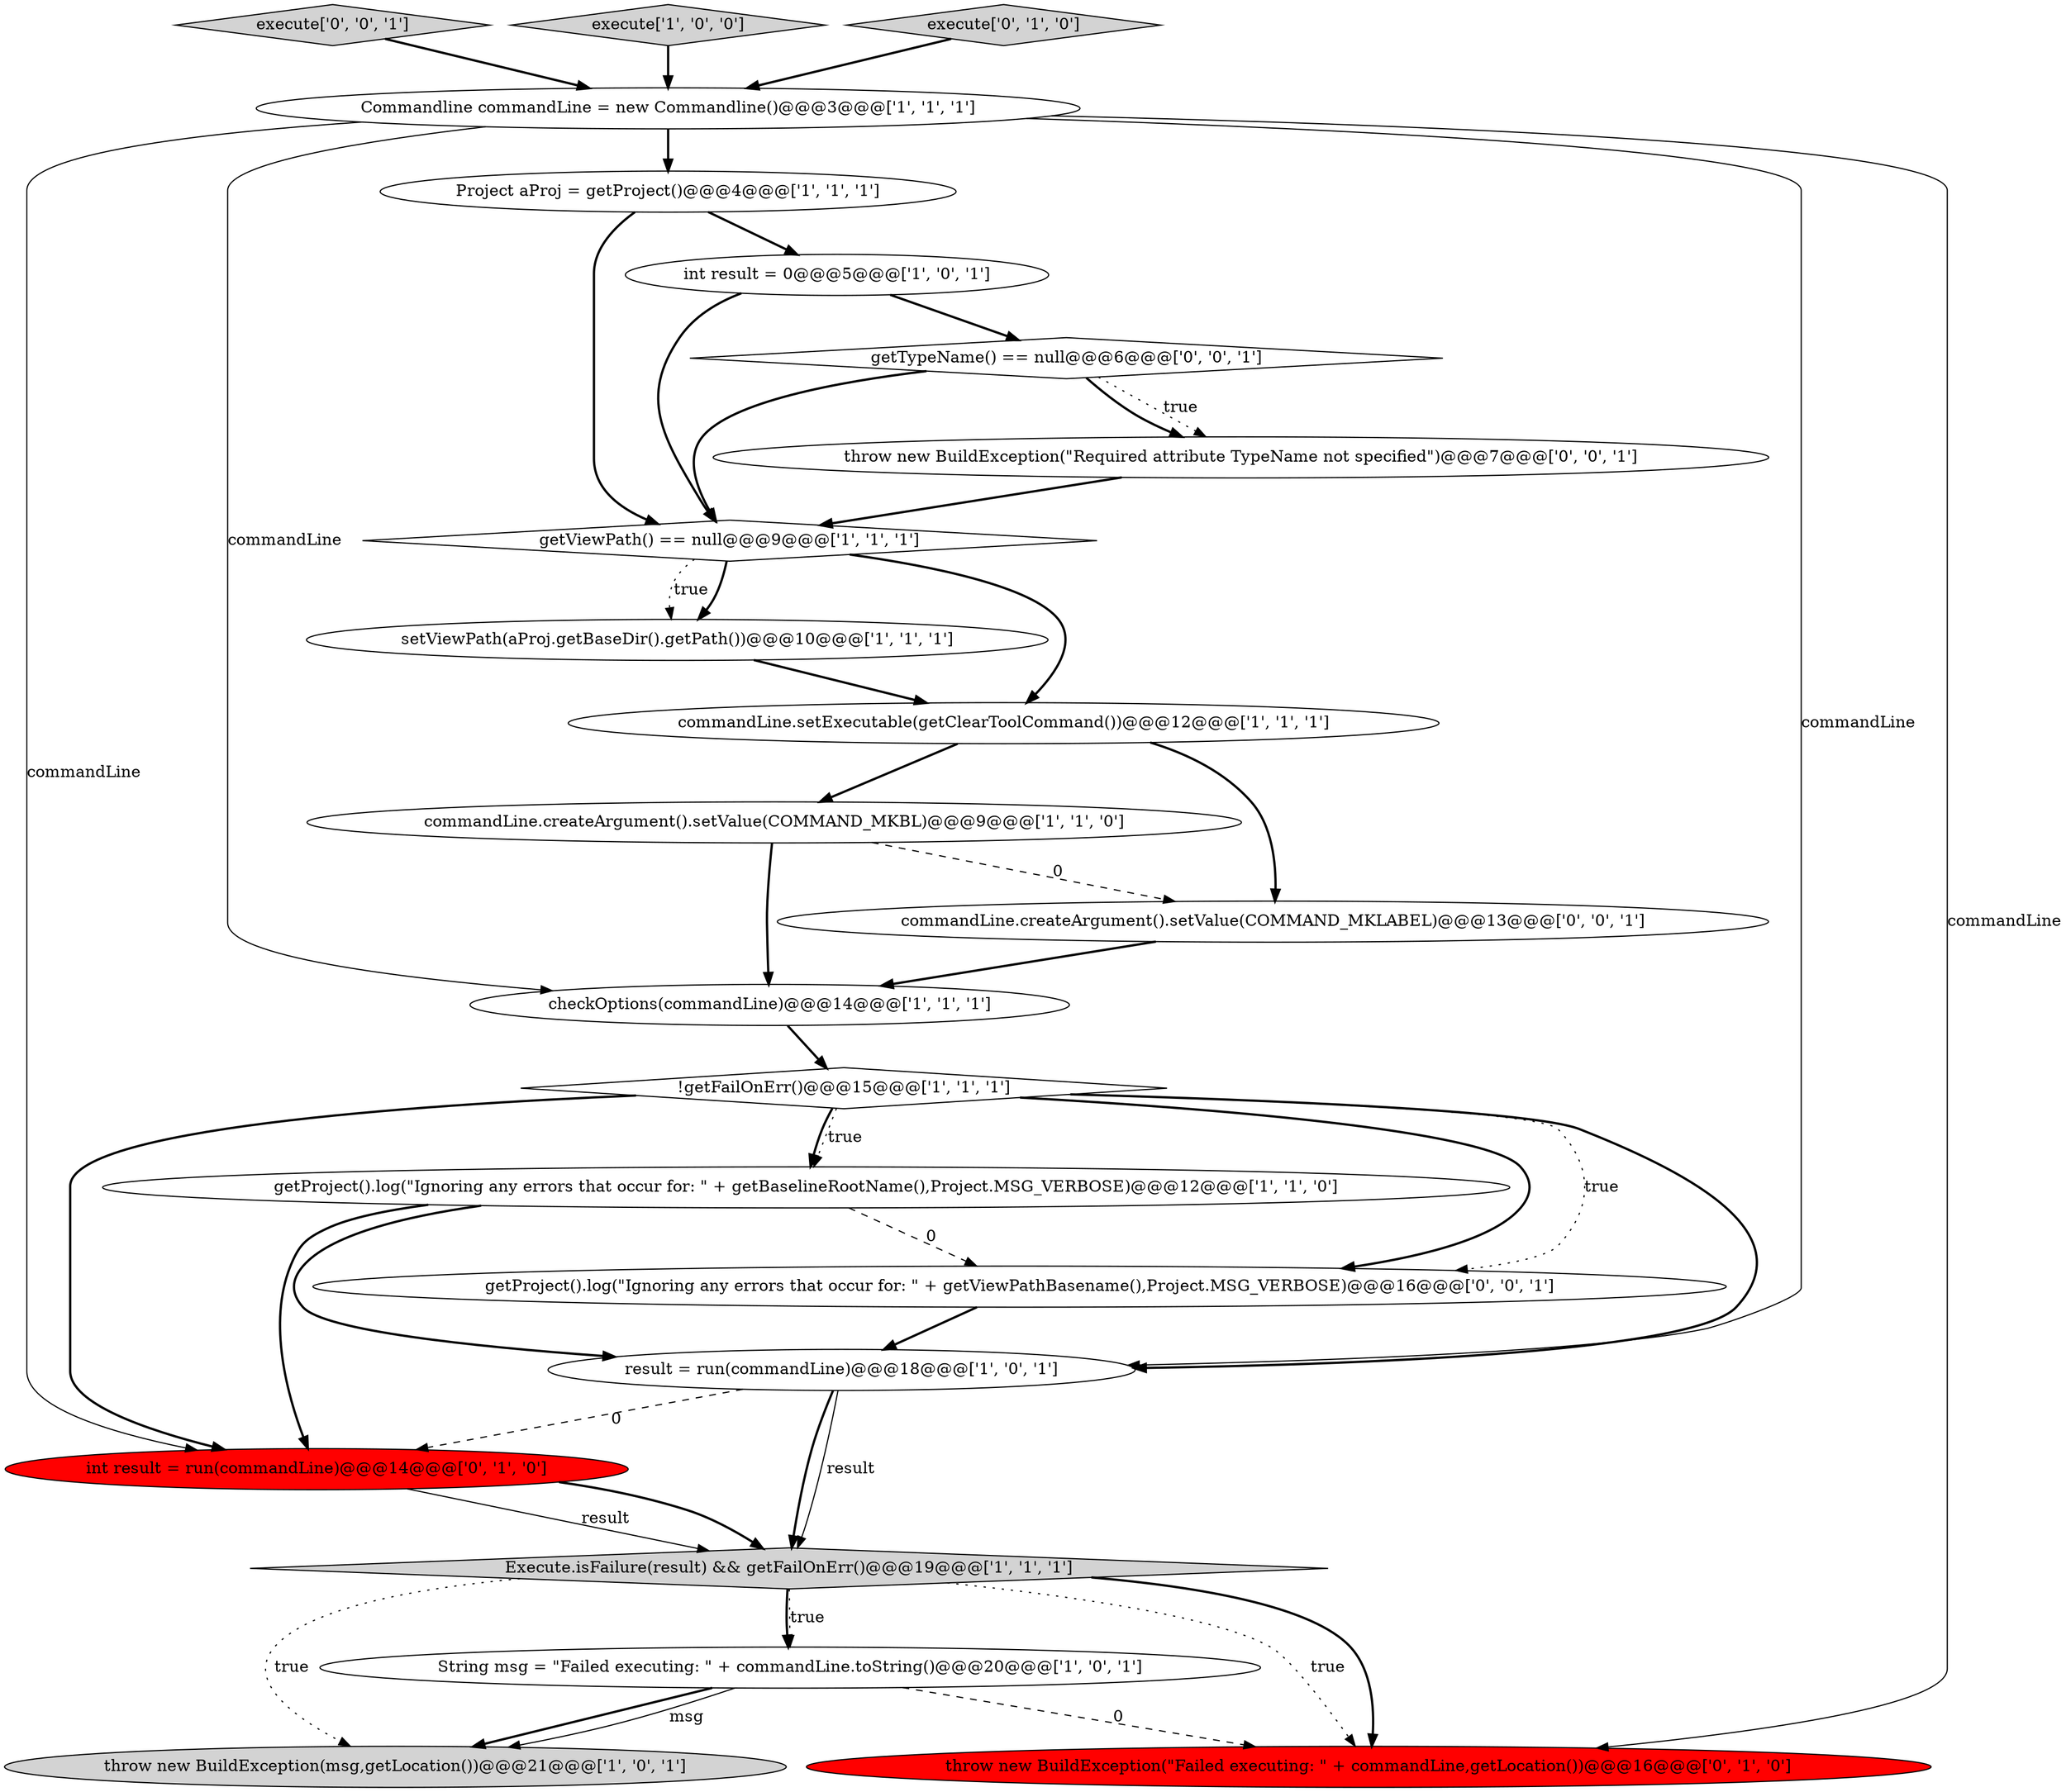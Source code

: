 digraph {
21 [style = filled, label = "execute['0', '0', '1']", fillcolor = lightgray, shape = diamond image = "AAA0AAABBB3BBB"];
5 [style = filled, label = "checkOptions(commandLine)@@@14@@@['1', '1', '1']", fillcolor = white, shape = ellipse image = "AAA0AAABBB1BBB"];
9 [style = filled, label = "result = run(commandLine)@@@18@@@['1', '0', '1']", fillcolor = white, shape = ellipse image = "AAA0AAABBB1BBB"];
1 [style = filled, label = "Commandline commandLine = new Commandline()@@@3@@@['1', '1', '1']", fillcolor = white, shape = ellipse image = "AAA0AAABBB1BBB"];
3 [style = filled, label = "throw new BuildException(msg,getLocation())@@@21@@@['1', '0', '1']", fillcolor = lightgray, shape = ellipse image = "AAA0AAABBB1BBB"];
22 [style = filled, label = "throw new BuildException(\"Required attribute TypeName not specified\")@@@7@@@['0', '0', '1']", fillcolor = white, shape = ellipse image = "AAA0AAABBB3BBB"];
4 [style = filled, label = "execute['1', '0', '0']", fillcolor = lightgray, shape = diamond image = "AAA0AAABBB1BBB"];
20 [style = filled, label = "commandLine.createArgument().setValue(COMMAND_MKLABEL)@@@13@@@['0', '0', '1']", fillcolor = white, shape = ellipse image = "AAA0AAABBB3BBB"];
8 [style = filled, label = "commandLine.createArgument().setValue(COMMAND_MKBL)@@@9@@@['1', '1', '0']", fillcolor = white, shape = ellipse image = "AAA0AAABBB1BBB"];
2 [style = filled, label = "int result = 0@@@5@@@['1', '0', '1']", fillcolor = white, shape = ellipse image = "AAA0AAABBB1BBB"];
0 [style = filled, label = "Project aProj = getProject()@@@4@@@['1', '1', '1']", fillcolor = white, shape = ellipse image = "AAA0AAABBB1BBB"];
7 [style = filled, label = "commandLine.setExecutable(getClearToolCommand())@@@12@@@['1', '1', '1']", fillcolor = white, shape = ellipse image = "AAA0AAABBB1BBB"];
10 [style = filled, label = "String msg = \"Failed executing: \" + commandLine.toString()@@@20@@@['1', '0', '1']", fillcolor = white, shape = ellipse image = "AAA0AAABBB1BBB"];
15 [style = filled, label = "execute['0', '1', '0']", fillcolor = lightgray, shape = diamond image = "AAA0AAABBB2BBB"];
16 [style = filled, label = "int result = run(commandLine)@@@14@@@['0', '1', '0']", fillcolor = red, shape = ellipse image = "AAA1AAABBB2BBB"];
6 [style = filled, label = "getViewPath() == null@@@9@@@['1', '1', '1']", fillcolor = white, shape = diamond image = "AAA0AAABBB1BBB"];
14 [style = filled, label = "getProject().log(\"Ignoring any errors that occur for: \" + getBaselineRootName(),Project.MSG_VERBOSE)@@@12@@@['1', '1', '0']", fillcolor = white, shape = ellipse image = "AAA0AAABBB1BBB"];
19 [style = filled, label = "getTypeName() == null@@@6@@@['0', '0', '1']", fillcolor = white, shape = diamond image = "AAA0AAABBB3BBB"];
12 [style = filled, label = "!getFailOnErr()@@@15@@@['1', '1', '1']", fillcolor = white, shape = diamond image = "AAA0AAABBB1BBB"];
17 [style = filled, label = "throw new BuildException(\"Failed executing: \" + commandLine,getLocation())@@@16@@@['0', '1', '0']", fillcolor = red, shape = ellipse image = "AAA1AAABBB2BBB"];
13 [style = filled, label = "Execute.isFailure(result) && getFailOnErr()@@@19@@@['1', '1', '1']", fillcolor = lightgray, shape = diamond image = "AAA0AAABBB1BBB"];
18 [style = filled, label = "getProject().log(\"Ignoring any errors that occur for: \" + getViewPathBasename(),Project.MSG_VERBOSE)@@@16@@@['0', '0', '1']", fillcolor = white, shape = ellipse image = "AAA0AAABBB3BBB"];
11 [style = filled, label = "setViewPath(aProj.getBaseDir().getPath())@@@10@@@['1', '1', '1']", fillcolor = white, shape = ellipse image = "AAA0AAABBB1BBB"];
14->16 [style = bold, label=""];
13->10 [style = bold, label=""];
13->17 [style = dotted, label="true"];
1->9 [style = solid, label="commandLine"];
16->13 [style = bold, label=""];
9->16 [style = dashed, label="0"];
2->19 [style = bold, label=""];
13->3 [style = dotted, label="true"];
0->6 [style = bold, label=""];
2->6 [style = bold, label=""];
9->13 [style = solid, label="result"];
0->2 [style = bold, label=""];
8->20 [style = dashed, label="0"];
16->13 [style = solid, label="result"];
10->3 [style = bold, label=""];
12->18 [style = dotted, label="true"];
12->16 [style = bold, label=""];
1->0 [style = bold, label=""];
7->20 [style = bold, label=""];
7->8 [style = bold, label=""];
12->9 [style = bold, label=""];
19->6 [style = bold, label=""];
13->10 [style = dotted, label="true"];
20->5 [style = bold, label=""];
10->3 [style = solid, label="msg"];
1->16 [style = solid, label="commandLine"];
13->17 [style = bold, label=""];
12->14 [style = dotted, label="true"];
8->5 [style = bold, label=""];
1->5 [style = solid, label="commandLine"];
5->12 [style = bold, label=""];
6->11 [style = bold, label=""];
21->1 [style = bold, label=""];
19->22 [style = dotted, label="true"];
12->14 [style = bold, label=""];
12->18 [style = bold, label=""];
18->9 [style = bold, label=""];
10->17 [style = dashed, label="0"];
14->9 [style = bold, label=""];
4->1 [style = bold, label=""];
1->17 [style = solid, label="commandLine"];
6->11 [style = dotted, label="true"];
14->18 [style = dashed, label="0"];
6->7 [style = bold, label=""];
19->22 [style = bold, label=""];
11->7 [style = bold, label=""];
22->6 [style = bold, label=""];
9->13 [style = bold, label=""];
15->1 [style = bold, label=""];
}
